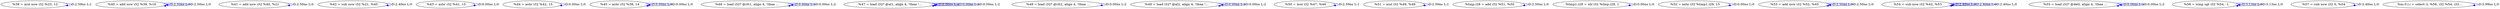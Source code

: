 digraph {
Node0x3e74c70[label="  %39 = mul nsw i32 %23, 12"];
Node0x3e74c70 -> Node0x3e74c70[label="D:2.59ns L:1",color=blue];
Node0x3e74d50[label="  %40 = add nsw i32 %39, %16"];
Node0x3e74d50 -> Node0x3e74d50[label="D:2.50ns L:0",color=blue];
Node0x3e74d50 -> Node0x3e74d50[label="D:2.50ns L:0",color=blue];
Node0x3e74e30[label="  %41 = add nsw i32 %40, %21"];
Node0x3e74e30 -> Node0x3e74e30[label="D:2.50ns L:0",color=blue];
Node0x3e74f10[label="  %42 = sub nsw i32 %21, %40"];
Node0x3e74f10 -> Node0x3e74f10[label="D:2.40ns L:0",color=blue];
Node0x3e74ff0[label="  %43 = ashr i32 %41, 15"];
Node0x3e74ff0 -> Node0x3e74ff0[label="D:0.00ns L:0",color=blue];
Node0x3e750d0[label="  %44 = ashr i32 %42, 15"];
Node0x3e750d0 -> Node0x3e750d0[label="D:0.00ns L:0",color=blue];
Node0x3e751b0[label="  %45 = ashr i32 %38, 14"];
Node0x3e751b0 -> Node0x3e751b0[label="D:0.00ns L:0",color=blue];
Node0x3e751b0 -> Node0x3e751b0[label="D:0.00ns L:0",color=blue];
Node0x3e75290[label="  %46 = load i32* @rlt1, align 4, !tbaa ..."];
Node0x3e75290 -> Node0x3e75290[label="D:0.00ns L:2",color=blue];
Node0x3e75290 -> Node0x3e75290[label="D:0.00ns L:2",color=blue];
Node0x3e75370[label="  %47 = load i32* @al1, align 4, !tbaa !..."];
Node0x3e75370 -> Node0x3e75370[label="D:0.00ns L:2",color=blue];
Node0x3e75370 -> Node0x3e75370[label="D:0.00ns L:2",color=blue];
Node0x3e75370 -> Node0x3e75370[label="D:0.00ns L:2",color=blue];
Node0x3e75450[label="  %48 = load i32* @rlt2, align 4, !tbaa ..."];
Node0x3e75450 -> Node0x3e75450[label="D:0.00ns L:2",color=blue];
Node0x3e75530[label="  %49 = load i32* @al2, align 4, !tbaa !..."];
Node0x3e75530 -> Node0x3e75530[label="D:0.00ns L:2",color=blue];
Node0x3e75530 -> Node0x3e75530[label="D:0.00ns L:2",color=blue];
Node0x3e6fe10[label="  %50 = mul i32 %47, %46"];
Node0x3e6fe10 -> Node0x3e6fe10[label="D:2.59ns L:1",color=blue];
Node0x3e6ffb0[label="  %51 = mul i32 %49, %48"];
Node0x3e6ffb0 -> Node0x3e6ffb0[label="D:2.59ns L:1",color=blue];
Node0x3e70090[label="  %tmp.i28 = add i32 %51, %50"];
Node0x3e70090 -> Node0x3e70090[label="D:2.50ns L:0",color=blue];
Node0x3e70170[label="  %tmp1.i29 = shl i32 %tmp.i28, 1"];
Node0x3e70170 -> Node0x3e70170[label="D:0.00ns L:0",color=blue];
Node0x3e70250[label="  %52 = ashr i32 %tmp1.i29, 15"];
Node0x3e70250 -> Node0x3e70250[label="D:0.00ns L:0",color=blue];
Node0x3e70330[label="  %53 = add nsw i32 %52, %45"];
Node0x3e70330 -> Node0x3e70330[label="D:2.50ns L:0",color=blue];
Node0x3e70330 -> Node0x3e70330[label="D:2.50ns L:0",color=blue];
Node0x3e70410[label="  %54 = sub nsw i32 %43, %53"];
Node0x3e70410 -> Node0x3e70410[label="D:2.40ns L:0",color=blue];
Node0x3e70410 -> Node0x3e70410[label="D:2.40ns L:0",color=blue];
Node0x3e70410 -> Node0x3e70410[label="D:2.40ns L:0",color=blue];
Node0x3e704f0[label="  %55 = load i32* @detl, align 4, !tbaa ..."];
Node0x3e704f0 -> Node0x3e704f0[label="D:0.00ns L:2",color=blue];
Node0x3e704f0 -> Node0x3e704f0[label="D:0.00ns L:2",color=blue];
Node0x3e705d0[label="  %56 = icmp sgt i32 %54, -1"];
Node0x3e705d0 -> Node0x3e705d0[label="D:3.13ns L:0",color=blue];
Node0x3e705d0 -> Node0x3e705d0[label="D:3.13ns L:0",color=blue];
Node0x3e70730[label="  %57 = sub nsw i32 0, %54"];
Node0x3e70730 -> Node0x3e70730[label="D:2.40ns L:0",color=blue];
Node0x3e70810[label="  %m.0.i.i = select i1 %56, i32 %54, i32..."];
Node0x3e70810 -> Node0x3e70810[label="D:3.99ns L:0",color=blue];
}
